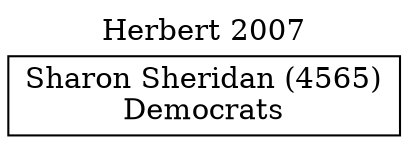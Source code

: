 // House preference flow
digraph "Sharon Sheridan (4565)_Herbert_2007" {
	graph [label="Herbert 2007" labelloc=t mclimit=10]
	node [shape=box]
	"Sharon Sheridan (4565)" [label="Sharon Sheridan (4565)
Democrats"]
}
